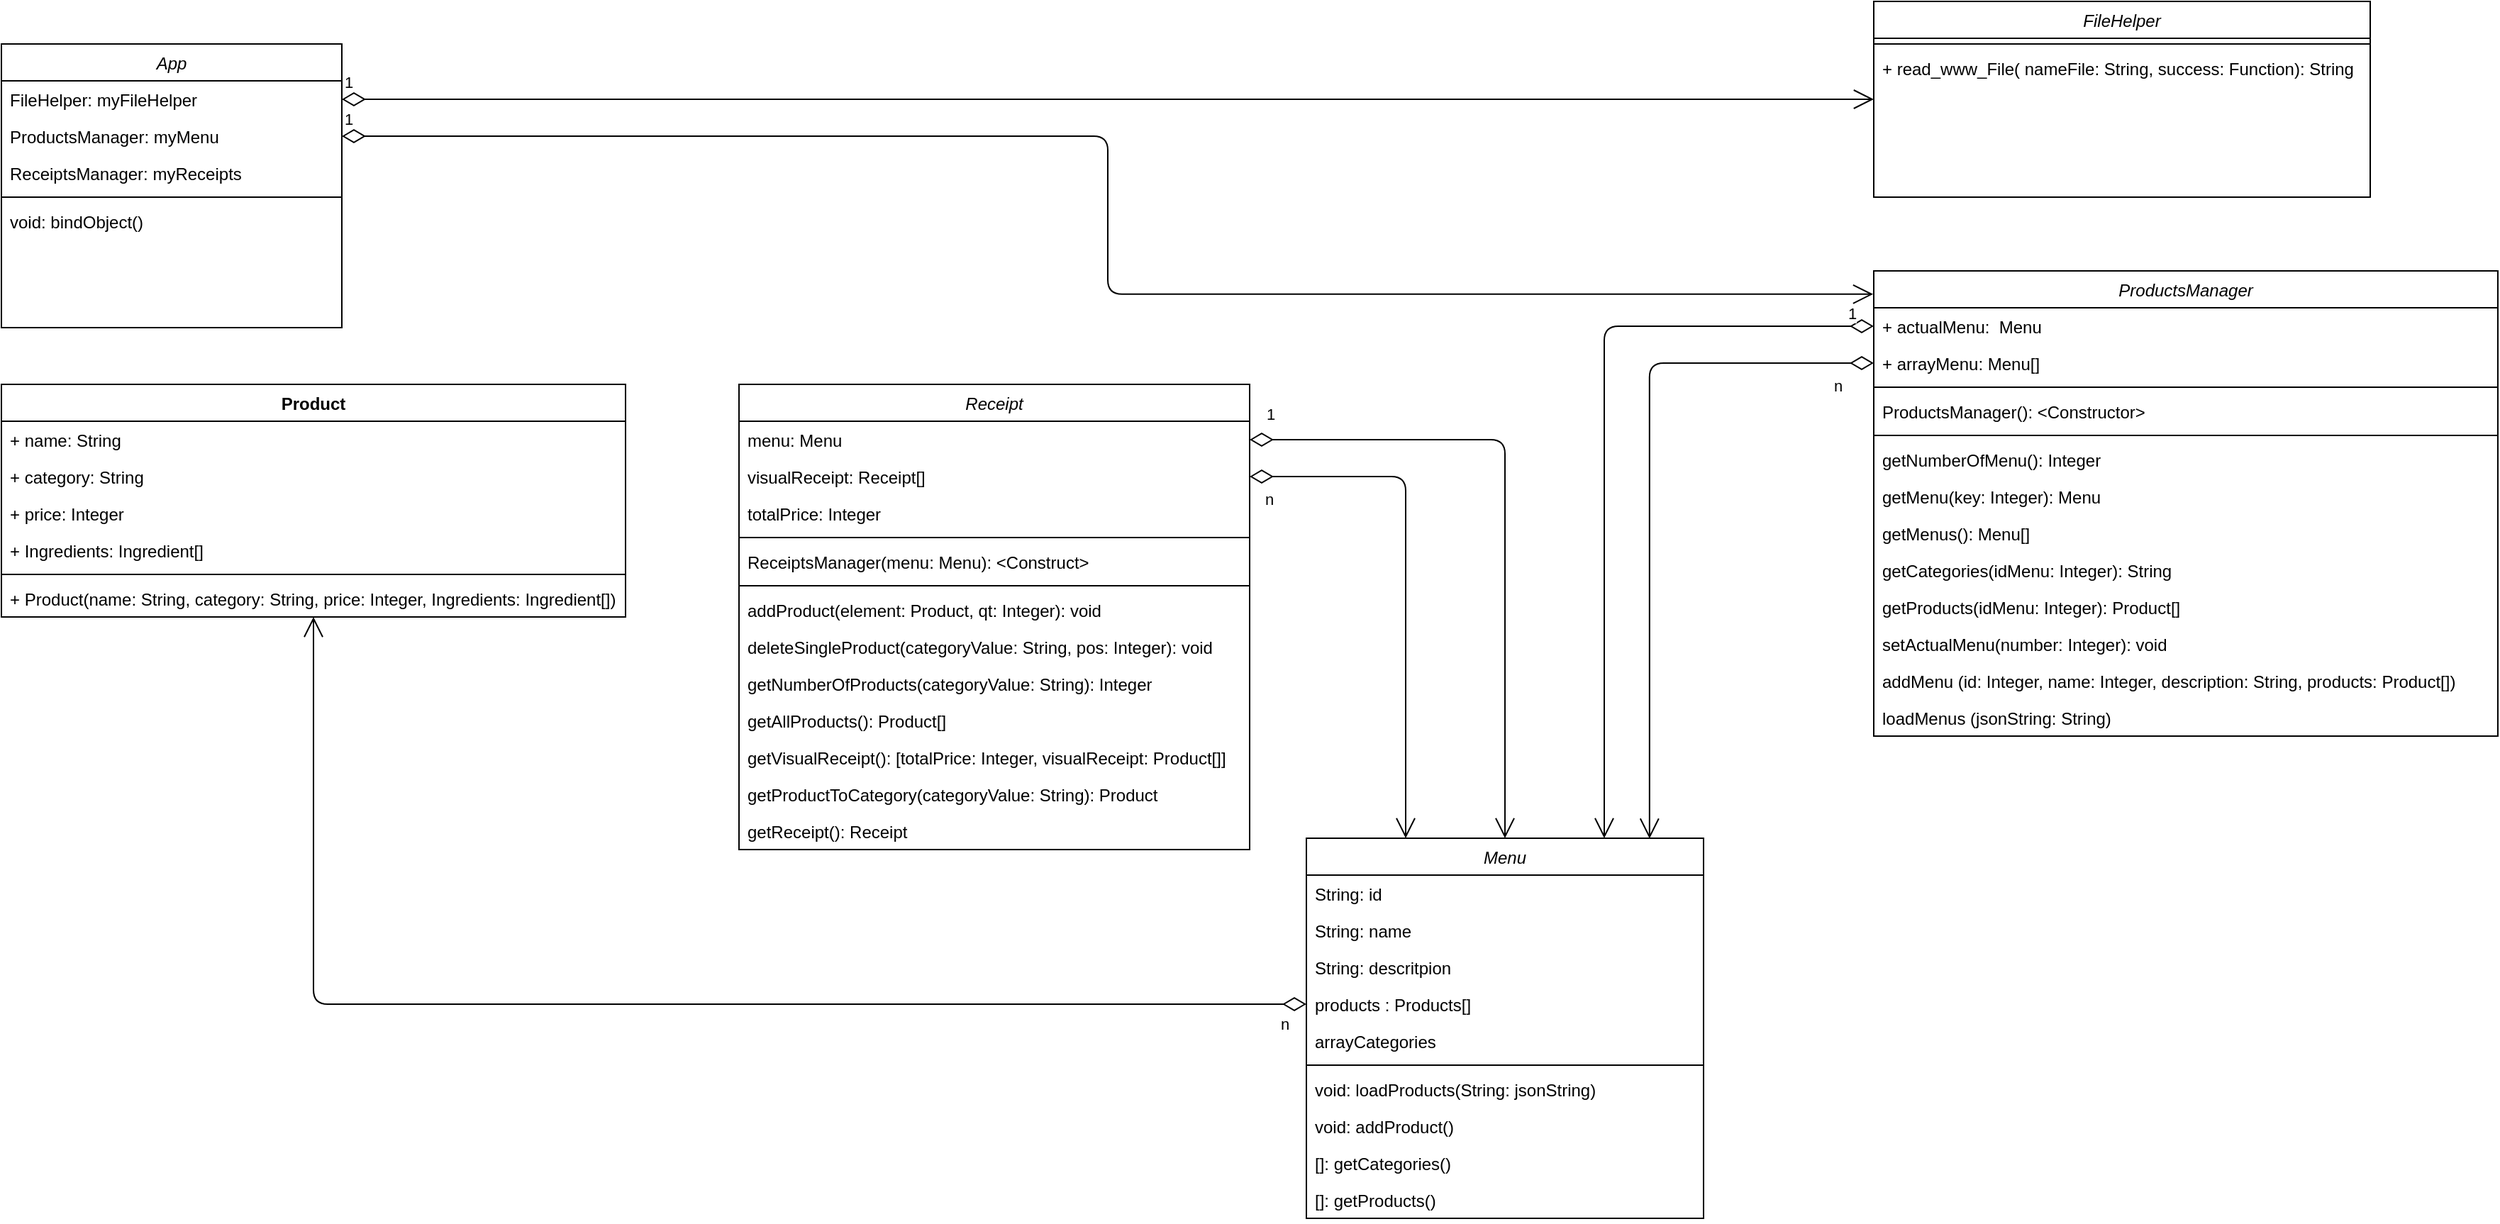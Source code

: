 <mxfile version="15.2.7" type="device" pages="2"><diagram id="C5RBs43oDa-KdzZeNtuy" name="Page-1"><mxGraphModel dx="1278" dy="607" grid="1" gridSize="10" guides="1" tooltips="1" connect="1" arrows="1" fold="1" page="1" pageScale="1" pageWidth="827" pageHeight="1169" math="0" shadow="0"><root><mxCell id="WIyWlLk6GJQsqaUBKTNV-0"/><mxCell id="WIyWlLk6GJQsqaUBKTNV-1" parent="WIyWlLk6GJQsqaUBKTNV-0"/><mxCell id="CgJAhEJAUpppCCOvkmKy-0" value="App&#10;" style="swimlane;fontStyle=2;align=center;verticalAlign=top;childLayout=stackLayout;horizontal=1;startSize=26;horizontalStack=0;resizeParent=1;resizeLast=0;collapsible=1;marginBottom=0;rounded=0;shadow=0;strokeWidth=1;" vertex="1" parent="WIyWlLk6GJQsqaUBKTNV-1"><mxGeometry x="120" y="40" width="240" height="200" as="geometry"><mxRectangle x="230" y="140" width="160" height="26" as="alternateBounds"/></mxGeometry></mxCell><mxCell id="CgJAhEJAUpppCCOvkmKy-1" value="FileHelper: myFileHelper" style="text;align=left;verticalAlign=top;spacingLeft=4;spacingRight=4;overflow=hidden;rotatable=0;points=[[0,0.5],[1,0.5]];portConstraint=eastwest;" vertex="1" parent="CgJAhEJAUpppCCOvkmKy-0"><mxGeometry y="26" width="240" height="26" as="geometry"/></mxCell><mxCell id="CgJAhEJAUpppCCOvkmKy-2" value="ProductsManager: myMenu" style="text;align=left;verticalAlign=top;spacingLeft=4;spacingRight=4;overflow=hidden;rotatable=0;points=[[0,0.5],[1,0.5]];portConstraint=eastwest;rounded=0;shadow=0;html=0;" vertex="1" parent="CgJAhEJAUpppCCOvkmKy-0"><mxGeometry y="52" width="240" height="26" as="geometry"/></mxCell><mxCell id="CgJAhEJAUpppCCOvkmKy-3" value="ReceiptsManager: myReceipts" style="text;align=left;verticalAlign=top;spacingLeft=4;spacingRight=4;overflow=hidden;rotatable=0;points=[[0,0.5],[1,0.5]];portConstraint=eastwest;rounded=0;shadow=0;html=0;" vertex="1" parent="CgJAhEJAUpppCCOvkmKy-0"><mxGeometry y="78" width="240" height="26" as="geometry"/></mxCell><mxCell id="CgJAhEJAUpppCCOvkmKy-4" value="" style="line;html=1;strokeWidth=1;align=left;verticalAlign=middle;spacingTop=-1;spacingLeft=3;spacingRight=3;rotatable=0;labelPosition=right;points=[];portConstraint=eastwest;" vertex="1" parent="CgJAhEJAUpppCCOvkmKy-0"><mxGeometry y="104" width="240" height="8" as="geometry"/></mxCell><mxCell id="CgJAhEJAUpppCCOvkmKy-5" value="void: bindObject()" style="text;align=left;verticalAlign=top;spacingLeft=4;spacingRight=4;overflow=hidden;rotatable=0;points=[[0,0.5],[1,0.5]];portConstraint=eastwest;" vertex="1" parent="CgJAhEJAUpppCCOvkmKy-0"><mxGeometry y="112" width="240" height="26" as="geometry"/></mxCell><mxCell id="CgJAhEJAUpppCCOvkmKy-6" value="FileHelper&#10;" style="swimlane;fontStyle=2;align=center;verticalAlign=top;childLayout=stackLayout;horizontal=1;startSize=26;horizontalStack=0;resizeParent=1;resizeLast=0;collapsible=1;marginBottom=0;rounded=0;shadow=0;strokeWidth=1;" vertex="1" parent="WIyWlLk6GJQsqaUBKTNV-1"><mxGeometry x="1440" y="10" width="350" height="138" as="geometry"><mxRectangle x="230" y="140" width="160" height="26" as="alternateBounds"/></mxGeometry></mxCell><mxCell id="CgJAhEJAUpppCCOvkmKy-10" value="" style="line;html=1;strokeWidth=1;align=left;verticalAlign=middle;spacingTop=-1;spacingLeft=3;spacingRight=3;rotatable=0;labelPosition=right;points=[];portConstraint=eastwest;" vertex="1" parent="CgJAhEJAUpppCCOvkmKy-6"><mxGeometry y="26" width="350" height="8" as="geometry"/></mxCell><mxCell id="CgJAhEJAUpppCCOvkmKy-11" value="+ read_www_File( nameFile: String, success: Function): String" style="text;align=left;verticalAlign=top;spacingLeft=4;spacingRight=4;overflow=hidden;rotatable=0;points=[[0,0.5],[1,0.5]];portConstraint=eastwest;" vertex="1" parent="CgJAhEJAUpppCCOvkmKy-6"><mxGeometry y="34" width="350" height="26" as="geometry"/></mxCell><mxCell id="rTN6zuJJBPbECpCmHU01-0" value="ProductsManager" style="swimlane;fontStyle=2;align=center;verticalAlign=top;childLayout=stackLayout;horizontal=1;startSize=26;horizontalStack=0;resizeParent=1;resizeLast=0;collapsible=1;marginBottom=0;rounded=0;shadow=0;strokeWidth=1;" vertex="1" parent="WIyWlLk6GJQsqaUBKTNV-1"><mxGeometry x="1440" y="200" width="440" height="328" as="geometry"><mxRectangle x="230" y="140" width="160" height="26" as="alternateBounds"/></mxGeometry></mxCell><mxCell id="rTN6zuJJBPbECpCmHU01-1" value="+ actualMenu:  Menu" style="text;align=left;verticalAlign=top;spacingLeft=4;spacingRight=4;overflow=hidden;rotatable=0;points=[[0,0.5],[1,0.5]];portConstraint=eastwest;" vertex="1" parent="rTN6zuJJBPbECpCmHU01-0"><mxGeometry y="26" width="440" height="26" as="geometry"/></mxCell><mxCell id="rTN6zuJJBPbECpCmHU01-3" value="+ arrayMenu: Menu[]" style="text;align=left;verticalAlign=top;spacingLeft=4;spacingRight=4;overflow=hidden;rotatable=0;points=[[0,0.5],[1,0.5]];portConstraint=eastwest;rounded=0;shadow=0;html=0;" vertex="1" parent="rTN6zuJJBPbECpCmHU01-0"><mxGeometry y="52" width="440" height="26" as="geometry"/></mxCell><mxCell id="rTN6zuJJBPbECpCmHU01-4" value="" style="line;html=1;strokeWidth=1;align=left;verticalAlign=middle;spacingTop=-1;spacingLeft=3;spacingRight=3;rotatable=0;labelPosition=right;points=[];portConstraint=eastwest;" vertex="1" parent="rTN6zuJJBPbECpCmHU01-0"><mxGeometry y="78" width="440" height="8" as="geometry"/></mxCell><mxCell id="rTN6zuJJBPbECpCmHU01-5" value="ProductsManager(): &lt;Constructor&gt;" style="text;align=left;verticalAlign=top;spacingLeft=4;spacingRight=4;overflow=hidden;rotatable=0;points=[[0,0.5],[1,0.5]];portConstraint=eastwest;" vertex="1" parent="rTN6zuJJBPbECpCmHU01-0"><mxGeometry y="86" width="440" height="26" as="geometry"/></mxCell><mxCell id="LhvD0zvaGQWSKJg9Kk0V-40" value="" style="line;html=1;strokeWidth=1;align=left;verticalAlign=middle;spacingTop=-1;spacingLeft=3;spacingRight=3;rotatable=0;labelPosition=right;points=[];portConstraint=eastwest;" vertex="1" parent="rTN6zuJJBPbECpCmHU01-0"><mxGeometry y="112" width="440" height="8" as="geometry"/></mxCell><mxCell id="LhvD0zvaGQWSKJg9Kk0V-39" value="getNumberOfMenu(): Integer" style="text;align=left;verticalAlign=top;spacingLeft=4;spacingRight=4;overflow=hidden;rotatable=0;points=[[0,0.5],[1,0.5]];portConstraint=eastwest;" vertex="1" parent="rTN6zuJJBPbECpCmHU01-0"><mxGeometry y="120" width="440" height="26" as="geometry"/></mxCell><mxCell id="LhvD0zvaGQWSKJg9Kk0V-41" value="getMenu(key: Integer): Menu" style="text;align=left;verticalAlign=top;spacingLeft=4;spacingRight=4;overflow=hidden;rotatable=0;points=[[0,0.5],[1,0.5]];portConstraint=eastwest;" vertex="1" parent="rTN6zuJJBPbECpCmHU01-0"><mxGeometry y="146" width="440" height="26" as="geometry"/></mxCell><mxCell id="LhvD0zvaGQWSKJg9Kk0V-44" value="getMenus(): Menu[]" style="text;align=left;verticalAlign=top;spacingLeft=4;spacingRight=4;overflow=hidden;rotatable=0;points=[[0,0.5],[1,0.5]];portConstraint=eastwest;" vertex="1" parent="rTN6zuJJBPbECpCmHU01-0"><mxGeometry y="172" width="440" height="26" as="geometry"/></mxCell><mxCell id="LhvD0zvaGQWSKJg9Kk0V-45" value="getCategories(idMenu: Integer): String" style="text;align=left;verticalAlign=top;spacingLeft=4;spacingRight=4;overflow=hidden;rotatable=0;points=[[0,0.5],[1,0.5]];portConstraint=eastwest;" vertex="1" parent="rTN6zuJJBPbECpCmHU01-0"><mxGeometry y="198" width="440" height="26" as="geometry"/></mxCell><mxCell id="LhvD0zvaGQWSKJg9Kk0V-46" value="getProducts(idMenu: Integer): Product[]" style="text;align=left;verticalAlign=top;spacingLeft=4;spacingRight=4;overflow=hidden;rotatable=0;points=[[0,0.5],[1,0.5]];portConstraint=eastwest;" vertex="1" parent="rTN6zuJJBPbECpCmHU01-0"><mxGeometry y="224" width="440" height="26" as="geometry"/></mxCell><mxCell id="LhvD0zvaGQWSKJg9Kk0V-47" value="setActualMenu(number: Integer): void" style="text;align=left;verticalAlign=top;spacingLeft=4;spacingRight=4;overflow=hidden;rotatable=0;points=[[0,0.5],[1,0.5]];portConstraint=eastwest;" vertex="1" parent="rTN6zuJJBPbECpCmHU01-0"><mxGeometry y="250" width="440" height="26" as="geometry"/></mxCell><mxCell id="LhvD0zvaGQWSKJg9Kk0V-48" value="addMenu (id: Integer, name: Integer, description: String, products: Product[])" style="text;align=left;verticalAlign=top;spacingLeft=4;spacingRight=4;overflow=hidden;rotatable=0;points=[[0,0.5],[1,0.5]];portConstraint=eastwest;" vertex="1" parent="rTN6zuJJBPbECpCmHU01-0"><mxGeometry y="276" width="440" height="26" as="geometry"/></mxCell><mxCell id="LhvD0zvaGQWSKJg9Kk0V-49" value="loadMenus (jsonString: String)" style="text;align=left;verticalAlign=top;spacingLeft=4;spacingRight=4;overflow=hidden;rotatable=0;points=[[0,0.5],[1,0.5]];portConstraint=eastwest;" vertex="1" parent="rTN6zuJJBPbECpCmHU01-0"><mxGeometry y="302" width="440" height="26" as="geometry"/></mxCell><mxCell id="rTN6zuJJBPbECpCmHU01-7" value="Receipt" style="swimlane;fontStyle=2;align=center;verticalAlign=top;childLayout=stackLayout;horizontal=1;startSize=26;horizontalStack=0;resizeParent=1;resizeLast=0;collapsible=1;marginBottom=0;rounded=0;shadow=0;strokeWidth=1;" vertex="1" parent="WIyWlLk6GJQsqaUBKTNV-1"><mxGeometry x="640" y="280" width="360" height="328" as="geometry"><mxRectangle x="230" y="140" width="160" height="26" as="alternateBounds"/></mxGeometry></mxCell><mxCell id="rTN6zuJJBPbECpCmHU01-8" value="menu: Menu" style="text;align=left;verticalAlign=top;spacingLeft=4;spacingRight=4;overflow=hidden;rotatable=0;points=[[0,0.5],[1,0.5]];portConstraint=eastwest;" vertex="1" parent="rTN6zuJJBPbECpCmHU01-7"><mxGeometry y="26" width="360" height="26" as="geometry"/></mxCell><mxCell id="rTN6zuJJBPbECpCmHU01-9" value="visualReceipt: Receipt[]" style="text;align=left;verticalAlign=top;spacingLeft=4;spacingRight=4;overflow=hidden;rotatable=0;points=[[0,0.5],[1,0.5]];portConstraint=eastwest;rounded=0;shadow=0;html=0;" vertex="1" parent="rTN6zuJJBPbECpCmHU01-7"><mxGeometry y="52" width="360" height="26" as="geometry"/></mxCell><mxCell id="rTN6zuJJBPbECpCmHU01-10" value="totalPrice: Integer" style="text;align=left;verticalAlign=top;spacingLeft=4;spacingRight=4;overflow=hidden;rotatable=0;points=[[0,0.5],[1,0.5]];portConstraint=eastwest;rounded=0;shadow=0;html=0;" vertex="1" parent="rTN6zuJJBPbECpCmHU01-7"><mxGeometry y="78" width="360" height="26" as="geometry"/></mxCell><mxCell id="rTN6zuJJBPbECpCmHU01-11" value="" style="line;html=1;strokeWidth=1;align=left;verticalAlign=middle;spacingTop=-1;spacingLeft=3;spacingRight=3;rotatable=0;labelPosition=right;points=[];portConstraint=eastwest;" vertex="1" parent="rTN6zuJJBPbECpCmHU01-7"><mxGeometry y="104" width="360" height="8" as="geometry"/></mxCell><mxCell id="LhvD0zvaGQWSKJg9Kk0V-53" value="ReceiptsManager(menu: Menu): &lt;Construct&gt;" style="text;align=left;verticalAlign=top;spacingLeft=4;spacingRight=4;overflow=hidden;rotatable=0;points=[[0,0.5],[1,0.5]];portConstraint=eastwest;" vertex="1" parent="rTN6zuJJBPbECpCmHU01-7"><mxGeometry y="112" width="360" height="26" as="geometry"/></mxCell><mxCell id="LhvD0zvaGQWSKJg9Kk0V-54" value="" style="line;html=1;strokeWidth=1;align=left;verticalAlign=middle;spacingTop=-1;spacingLeft=3;spacingRight=3;rotatable=0;labelPosition=right;points=[];portConstraint=eastwest;" vertex="1" parent="rTN6zuJJBPbECpCmHU01-7"><mxGeometry y="138" width="360" height="8" as="geometry"/></mxCell><mxCell id="rTN6zuJJBPbECpCmHU01-12" value="addProduct(element: Product, qt: Integer): void" style="text;align=left;verticalAlign=top;spacingLeft=4;spacingRight=4;overflow=hidden;rotatable=0;points=[[0,0.5],[1,0.5]];portConstraint=eastwest;" vertex="1" parent="rTN6zuJJBPbECpCmHU01-7"><mxGeometry y="146" width="360" height="26" as="geometry"/></mxCell><mxCell id="LhvD0zvaGQWSKJg9Kk0V-55" value="deleteSingleProduct(categoryValue: String, pos: Integer): void&#10;" style="text;align=left;verticalAlign=top;spacingLeft=4;spacingRight=4;overflow=hidden;rotatable=0;points=[[0,0.5],[1,0.5]];portConstraint=eastwest;" vertex="1" parent="rTN6zuJJBPbECpCmHU01-7"><mxGeometry y="172" width="360" height="26" as="geometry"/></mxCell><mxCell id="LhvD0zvaGQWSKJg9Kk0V-56" value="getNumberOfProducts(categoryValue: String): Integer" style="text;align=left;verticalAlign=top;spacingLeft=4;spacingRight=4;overflow=hidden;rotatable=0;points=[[0,0.5],[1,0.5]];portConstraint=eastwest;" vertex="1" parent="rTN6zuJJBPbECpCmHU01-7"><mxGeometry y="198" width="360" height="26" as="geometry"/></mxCell><mxCell id="LhvD0zvaGQWSKJg9Kk0V-57" value="getAllProducts(): Product[]" style="text;align=left;verticalAlign=top;spacingLeft=4;spacingRight=4;overflow=hidden;rotatable=0;points=[[0,0.5],[1,0.5]];portConstraint=eastwest;" vertex="1" parent="rTN6zuJJBPbECpCmHU01-7"><mxGeometry y="224" width="360" height="26" as="geometry"/></mxCell><mxCell id="LhvD0zvaGQWSKJg9Kk0V-58" value="getVisualReceipt(): [totalPrice: Integer, visualReceipt: Product[]]" style="text;align=left;verticalAlign=top;spacingLeft=4;spacingRight=4;overflow=hidden;rotatable=0;points=[[0,0.5],[1,0.5]];portConstraint=eastwest;" vertex="1" parent="rTN6zuJJBPbECpCmHU01-7"><mxGeometry y="250" width="360" height="26" as="geometry"/></mxCell><mxCell id="LhvD0zvaGQWSKJg9Kk0V-59" value="getProductToCategory(categoryValue: String): Product" style="text;align=left;verticalAlign=top;spacingLeft=4;spacingRight=4;overflow=hidden;rotatable=0;points=[[0,0.5],[1,0.5]];portConstraint=eastwest;" vertex="1" parent="rTN6zuJJBPbECpCmHU01-7"><mxGeometry y="276" width="360" height="26" as="geometry"/></mxCell><mxCell id="LhvD0zvaGQWSKJg9Kk0V-60" value="getReceipt(): Receipt" style="text;align=left;verticalAlign=top;spacingLeft=4;spacingRight=4;overflow=hidden;rotatable=0;points=[[0,0.5],[1,0.5]];portConstraint=eastwest;" vertex="1" parent="rTN6zuJJBPbECpCmHU01-7"><mxGeometry y="302" width="360" height="26" as="geometry"/></mxCell><mxCell id="LhvD0zvaGQWSKJg9Kk0V-3" value="Menu" style="swimlane;fontStyle=2;align=center;verticalAlign=top;childLayout=stackLayout;horizontal=1;startSize=26;horizontalStack=0;resizeParent=1;resizeLast=0;collapsible=1;marginBottom=0;rounded=0;shadow=0;strokeWidth=1;" vertex="1" parent="WIyWlLk6GJQsqaUBKTNV-1"><mxGeometry x="1040" y="600" width="280" height="268" as="geometry"><mxRectangle x="230" y="140" width="160" height="26" as="alternateBounds"/></mxGeometry></mxCell><mxCell id="LhvD0zvaGQWSKJg9Kk0V-4" value="String: id" style="text;align=left;verticalAlign=top;spacingLeft=4;spacingRight=4;overflow=hidden;rotatable=0;points=[[0,0.5],[1,0.5]];portConstraint=eastwest;" vertex="1" parent="LhvD0zvaGQWSKJg9Kk0V-3"><mxGeometry y="26" width="280" height="26" as="geometry"/></mxCell><mxCell id="LhvD0zvaGQWSKJg9Kk0V-5" value="String: name" style="text;align=left;verticalAlign=top;spacingLeft=4;spacingRight=4;overflow=hidden;rotatable=0;points=[[0,0.5],[1,0.5]];portConstraint=eastwest;rounded=0;shadow=0;html=0;" vertex="1" parent="LhvD0zvaGQWSKJg9Kk0V-3"><mxGeometry y="52" width="280" height="26" as="geometry"/></mxCell><mxCell id="LhvD0zvaGQWSKJg9Kk0V-6" value="String: descritpion" style="text;align=left;verticalAlign=top;spacingLeft=4;spacingRight=4;overflow=hidden;rotatable=0;points=[[0,0.5],[1,0.5]];portConstraint=eastwest;rounded=0;shadow=0;html=0;" vertex="1" parent="LhvD0zvaGQWSKJg9Kk0V-3"><mxGeometry y="78" width="280" height="26" as="geometry"/></mxCell><mxCell id="LhvD0zvaGQWSKJg9Kk0V-9" value="products : Products[]" style="text;align=left;verticalAlign=top;spacingLeft=4;spacingRight=4;overflow=hidden;rotatable=0;points=[[0,0.5],[1,0.5]];portConstraint=eastwest;rounded=0;shadow=0;html=0;" vertex="1" parent="LhvD0zvaGQWSKJg9Kk0V-3"><mxGeometry y="104" width="280" height="26" as="geometry"/></mxCell><mxCell id="LhvD0zvaGQWSKJg9Kk0V-10" value="arrayCategories" style="text;align=left;verticalAlign=top;spacingLeft=4;spacingRight=4;overflow=hidden;rotatable=0;points=[[0,0.5],[1,0.5]];portConstraint=eastwest;rounded=0;shadow=0;html=0;" vertex="1" parent="LhvD0zvaGQWSKJg9Kk0V-3"><mxGeometry y="130" width="280" height="26" as="geometry"/></mxCell><mxCell id="LhvD0zvaGQWSKJg9Kk0V-7" value="" style="line;html=1;strokeWidth=1;align=left;verticalAlign=middle;spacingTop=-1;spacingLeft=3;spacingRight=3;rotatable=0;labelPosition=right;points=[];portConstraint=eastwest;" vertex="1" parent="LhvD0zvaGQWSKJg9Kk0V-3"><mxGeometry y="156" width="280" height="8" as="geometry"/></mxCell><mxCell id="LhvD0zvaGQWSKJg9Kk0V-8" value="void: loadProducts(String: jsonString)" style="text;align=left;verticalAlign=top;spacingLeft=4;spacingRight=4;overflow=hidden;rotatable=0;points=[[0,0.5],[1,0.5]];portConstraint=eastwest;" vertex="1" parent="LhvD0zvaGQWSKJg9Kk0V-3"><mxGeometry y="164" width="280" height="26" as="geometry"/></mxCell><mxCell id="LhvD0zvaGQWSKJg9Kk0V-11" value="void: addProduct()" style="text;align=left;verticalAlign=top;spacingLeft=4;spacingRight=4;overflow=hidden;rotatable=0;points=[[0,0.5],[1,0.5]];portConstraint=eastwest;" vertex="1" parent="LhvD0zvaGQWSKJg9Kk0V-3"><mxGeometry y="190" width="280" height="26" as="geometry"/></mxCell><mxCell id="LhvD0zvaGQWSKJg9Kk0V-12" value="[]: getCategories()" style="text;align=left;verticalAlign=top;spacingLeft=4;spacingRight=4;overflow=hidden;rotatable=0;points=[[0,0.5],[1,0.5]];portConstraint=eastwest;" vertex="1" parent="LhvD0zvaGQWSKJg9Kk0V-3"><mxGeometry y="216" width="280" height="26" as="geometry"/></mxCell><mxCell id="LhvD0zvaGQWSKJg9Kk0V-13" value="[]: getProducts()" style="text;align=left;verticalAlign=top;spacingLeft=4;spacingRight=4;overflow=hidden;rotatable=0;points=[[0,0.5],[1,0.5]];portConstraint=eastwest;" vertex="1" parent="LhvD0zvaGQWSKJg9Kk0V-3"><mxGeometry y="242" width="280" height="26" as="geometry"/></mxCell><mxCell id="LhvD0zvaGQWSKJg9Kk0V-14" value="Product" style="swimlane;fontStyle=1;align=center;verticalAlign=top;childLayout=stackLayout;horizontal=1;startSize=26;horizontalStack=0;resizeParent=1;resizeParentMax=0;resizeLast=0;collapsible=1;marginBottom=0;" vertex="1" parent="WIyWlLk6GJQsqaUBKTNV-1"><mxGeometry x="120" y="280" width="440" height="164" as="geometry"><mxRectangle x="490" y="332" width="80" height="26" as="alternateBounds"/></mxGeometry></mxCell><mxCell id="LhvD0zvaGQWSKJg9Kk0V-21" value="+ name: String&#10;" style="text;strokeColor=none;fillColor=none;align=left;verticalAlign=top;spacingLeft=4;spacingRight=4;overflow=hidden;rotatable=0;points=[[0,0.5],[1,0.5]];portConstraint=eastwest;" vertex="1" parent="LhvD0zvaGQWSKJg9Kk0V-14"><mxGeometry y="26" width="440" height="26" as="geometry"/></mxCell><mxCell id="LhvD0zvaGQWSKJg9Kk0V-19" value="+ category: String&#10;" style="text;strokeColor=none;fillColor=none;align=left;verticalAlign=top;spacingLeft=4;spacingRight=4;overflow=hidden;rotatable=0;points=[[0,0.5],[1,0.5]];portConstraint=eastwest;" vertex="1" parent="LhvD0zvaGQWSKJg9Kk0V-14"><mxGeometry y="52" width="440" height="26" as="geometry"/></mxCell><mxCell id="LhvD0zvaGQWSKJg9Kk0V-22" value="+ price: Integer&#10;" style="text;strokeColor=none;fillColor=none;align=left;verticalAlign=top;spacingLeft=4;spacingRight=4;overflow=hidden;rotatable=0;points=[[0,0.5],[1,0.5]];portConstraint=eastwest;" vertex="1" parent="LhvD0zvaGQWSKJg9Kk0V-14"><mxGeometry y="78" width="440" height="26" as="geometry"/></mxCell><mxCell id="LhvD0zvaGQWSKJg9Kk0V-23" value="+ Ingredients: Ingredient[]&#10;" style="text;strokeColor=none;fillColor=none;align=left;verticalAlign=top;spacingLeft=4;spacingRight=4;overflow=hidden;rotatable=0;points=[[0,0.5],[1,0.5]];portConstraint=eastwest;" vertex="1" parent="LhvD0zvaGQWSKJg9Kk0V-14"><mxGeometry y="104" width="440" height="26" as="geometry"/></mxCell><mxCell id="LhvD0zvaGQWSKJg9Kk0V-36" value="" style="line;html=1;strokeWidth=1;align=left;verticalAlign=middle;spacingTop=-1;spacingLeft=3;spacingRight=3;rotatable=0;labelPosition=right;points=[];portConstraint=eastwest;" vertex="1" parent="LhvD0zvaGQWSKJg9Kk0V-14"><mxGeometry y="130" width="440" height="8" as="geometry"/></mxCell><mxCell id="LhvD0zvaGQWSKJg9Kk0V-38" value="+ Product(name: String, category: String, price: Integer, Ingredients: Ingredient[])&#10;" style="text;strokeColor=none;fillColor=none;align=left;verticalAlign=top;spacingLeft=4;spacingRight=4;overflow=hidden;rotatable=0;points=[[0,0.5],[1,0.5]];portConstraint=eastwest;" vertex="1" parent="LhvD0zvaGQWSKJg9Kk0V-14"><mxGeometry y="138" width="440" height="26" as="geometry"/></mxCell><mxCell id="LhvD0zvaGQWSKJg9Kk0V-62" value="1" style="endArrow=open;html=1;endSize=12;startArrow=diamondThin;startSize=14;startFill=0;edgeStyle=orthogonalEdgeStyle;align=left;verticalAlign=bottom;entryX=0.5;entryY=0;entryDx=0;entryDy=0;" edge="1" parent="WIyWlLk6GJQsqaUBKTNV-1" source="rTN6zuJJBPbECpCmHU01-8" target="LhvD0zvaGQWSKJg9Kk0V-3"><mxGeometry x="-0.959" y="9" relative="1" as="geometry"><mxPoint x="77" y="870" as="sourcePoint"/><mxPoint x="307" y="930" as="targetPoint"/><mxPoint as="offset"/></mxGeometry></mxCell><mxCell id="LhvD0zvaGQWSKJg9Kk0V-63" value="n" style="endArrow=open;html=1;endSize=12;startArrow=diamondThin;startSize=14;startFill=0;edgeStyle=orthogonalEdgeStyle;align=left;verticalAlign=bottom;entryX=0.25;entryY=0;entryDx=0;entryDy=0;" edge="1" parent="WIyWlLk6GJQsqaUBKTNV-1" source="rTN6zuJJBPbECpCmHU01-9" target="LhvD0zvaGQWSKJg9Kk0V-3"><mxGeometry x="-0.951" y="-25" relative="1" as="geometry"><mxPoint x="427.5" y="860" as="sourcePoint"/><mxPoint x="107.02" y="875.74" as="targetPoint"/><mxPoint as="offset"/></mxGeometry></mxCell><mxCell id="LhvD0zvaGQWSKJg9Kk0V-66" value="n" style="endArrow=open;html=1;endSize=12;startArrow=diamondThin;startSize=14;startFill=0;edgeStyle=orthogonalEdgeStyle;align=left;verticalAlign=bottom;exitX=0;exitY=0.5;exitDx=0;exitDy=0;" edge="1" parent="WIyWlLk6GJQsqaUBKTNV-1" source="LhvD0zvaGQWSKJg9Kk0V-9" target="LhvD0zvaGQWSKJg9Kk0V-14"><mxGeometry x="-0.959" y="23" relative="1" as="geometry"><mxPoint x="180" y="920" as="sourcePoint"/><mxPoint x="340" y="920" as="targetPoint"/><mxPoint as="offset"/></mxGeometry></mxCell><mxCell id="LhvD0zvaGQWSKJg9Kk0V-67" value="1" style="endArrow=open;html=1;endSize=12;startArrow=diamondThin;startSize=14;startFill=0;edgeStyle=orthogonalEdgeStyle;align=left;verticalAlign=bottom;exitX=1;exitY=0.5;exitDx=0;exitDy=0;" edge="1" parent="WIyWlLk6GJQsqaUBKTNV-1" source="CgJAhEJAUpppCCOvkmKy-1" target="CgJAhEJAUpppCCOvkmKy-6"><mxGeometry x="-1" y="3" relative="1" as="geometry"><mxPoint x="870" y="230" as="sourcePoint"/><mxPoint x="1030" y="230" as="targetPoint"/></mxGeometry></mxCell><mxCell id="LhvD0zvaGQWSKJg9Kk0V-68" value="1" style="endArrow=open;html=1;endSize=12;startArrow=diamondThin;startSize=14;startFill=0;edgeStyle=orthogonalEdgeStyle;align=left;verticalAlign=bottom;exitX=0;exitY=0.5;exitDx=0;exitDy=0;entryX=0.75;entryY=0;entryDx=0;entryDy=0;" edge="1" parent="WIyWlLk6GJQsqaUBKTNV-1" source="rTN6zuJJBPbECpCmHU01-1" target="LhvD0zvaGQWSKJg9Kk0V-3"><mxGeometry x="-0.927" relative="1" as="geometry"><mxPoint x="1220" y="420" as="sourcePoint"/><mxPoint x="1380" y="420" as="targetPoint"/><mxPoint as="offset"/></mxGeometry></mxCell><mxCell id="LhvD0zvaGQWSKJg9Kk0V-69" value="n&lt;br&gt;" style="endArrow=open;html=1;endSize=12;startArrow=diamondThin;startSize=14;startFill=0;edgeStyle=orthogonalEdgeStyle;align=left;verticalAlign=bottom;exitX=0;exitY=0.5;exitDx=0;exitDy=0;entryX=0.864;entryY=0.001;entryDx=0;entryDy=0;entryPerimeter=0;" edge="1" parent="WIyWlLk6GJQsqaUBKTNV-1" source="rTN6zuJJBPbECpCmHU01-3" target="LhvD0zvaGQWSKJg9Kk0V-3"><mxGeometry x="-0.878" y="25" relative="1" as="geometry"><mxPoint x="1450" y="249" as="sourcePoint"/><mxPoint x="1230" y="610" as="targetPoint"/><mxPoint as="offset"/></mxGeometry></mxCell><mxCell id="LhvD0zvaGQWSKJg9Kk0V-70" value="1" style="endArrow=open;html=1;endSize=12;startArrow=diamondThin;startSize=14;startFill=0;edgeStyle=orthogonalEdgeStyle;align=left;verticalAlign=bottom;exitX=1;exitY=0.5;exitDx=0;exitDy=0;entryX=-0.001;entryY=0.05;entryDx=0;entryDy=0;entryPerimeter=0;" edge="1" parent="WIyWlLk6GJQsqaUBKTNV-1" source="CgJAhEJAUpppCCOvkmKy-2" target="rTN6zuJJBPbECpCmHU01-0"><mxGeometry x="-1" y="3" relative="1" as="geometry"><mxPoint x="410" y="110" as="sourcePoint"/><mxPoint x="1190" y="180" as="targetPoint"/></mxGeometry></mxCell></root></mxGraphModel></diagram><diagram id="92xtfJM_br3gPv5InNsc" name="Examples"><mxGraphModel dx="1278" dy="607" grid="1" gridSize="10" guides="1" tooltips="1" connect="1" arrows="1" fold="1" page="1" pageScale="1" pageWidth="827" pageHeight="1169" math="0" shadow="0"><root><mxCell id="8jYL-48qawr2q2EJ3ID9-0"/><mxCell id="8jYL-48qawr2q2EJ3ID9-1" parent="8jYL-48qawr2q2EJ3ID9-0"/><mxCell id="8jYL-48qawr2q2EJ3ID9-2" value="Person" style="swimlane;fontStyle=2;align=center;verticalAlign=top;childLayout=stackLayout;horizontal=1;startSize=26;horizontalStack=0;resizeParent=1;resizeLast=0;collapsible=1;marginBottom=0;rounded=0;shadow=0;strokeWidth=1;" vertex="1" parent="8jYL-48qawr2q2EJ3ID9-1"><mxGeometry x="190" y="100" width="160" height="138" as="geometry"><mxRectangle x="230" y="140" width="160" height="26" as="alternateBounds"/></mxGeometry></mxCell><mxCell id="8jYL-48qawr2q2EJ3ID9-3" value="Name" style="text;align=left;verticalAlign=top;spacingLeft=4;spacingRight=4;overflow=hidden;rotatable=0;points=[[0,0.5],[1,0.5]];portConstraint=eastwest;" vertex="1" parent="8jYL-48qawr2q2EJ3ID9-2"><mxGeometry y="26" width="160" height="26" as="geometry"/></mxCell><mxCell id="8jYL-48qawr2q2EJ3ID9-4" value="Phone Number" style="text;align=left;verticalAlign=top;spacingLeft=4;spacingRight=4;overflow=hidden;rotatable=0;points=[[0,0.5],[1,0.5]];portConstraint=eastwest;rounded=0;shadow=0;html=0;" vertex="1" parent="8jYL-48qawr2q2EJ3ID9-2"><mxGeometry y="52" width="160" height="26" as="geometry"/></mxCell><mxCell id="8jYL-48qawr2q2EJ3ID9-5" value="Email Address" style="text;align=left;verticalAlign=top;spacingLeft=4;spacingRight=4;overflow=hidden;rotatable=0;points=[[0,0.5],[1,0.5]];portConstraint=eastwest;rounded=0;shadow=0;html=0;" vertex="1" parent="8jYL-48qawr2q2EJ3ID9-2"><mxGeometry y="78" width="160" height="26" as="geometry"/></mxCell><mxCell id="8jYL-48qawr2q2EJ3ID9-6" value="" style="line;html=1;strokeWidth=1;align=left;verticalAlign=middle;spacingTop=-1;spacingLeft=3;spacingRight=3;rotatable=0;labelPosition=right;points=[];portConstraint=eastwest;" vertex="1" parent="8jYL-48qawr2q2EJ3ID9-2"><mxGeometry y="104" width="160" height="8" as="geometry"/></mxCell><mxCell id="8jYL-48qawr2q2EJ3ID9-7" value="Purchase Parking Pass" style="text;align=left;verticalAlign=top;spacingLeft=4;spacingRight=4;overflow=hidden;rotatable=0;points=[[0,0.5],[1,0.5]];portConstraint=eastwest;" vertex="1" parent="8jYL-48qawr2q2EJ3ID9-2"><mxGeometry y="112" width="160" height="26" as="geometry"/></mxCell><mxCell id="8jYL-48qawr2q2EJ3ID9-8" value="Student" style="swimlane;fontStyle=0;align=center;verticalAlign=top;childLayout=stackLayout;horizontal=1;startSize=26;horizontalStack=0;resizeParent=1;resizeLast=0;collapsible=1;marginBottom=0;rounded=0;shadow=0;strokeWidth=1;" vertex="1" parent="8jYL-48qawr2q2EJ3ID9-1"><mxGeometry x="90" y="340" width="160" height="138" as="geometry"><mxRectangle x="130" y="380" width="160" height="26" as="alternateBounds"/></mxGeometry></mxCell><mxCell id="8jYL-48qawr2q2EJ3ID9-9" value="Student Number" style="text;align=left;verticalAlign=top;spacingLeft=4;spacingRight=4;overflow=hidden;rotatable=0;points=[[0,0.5],[1,0.5]];portConstraint=eastwest;" vertex="1" parent="8jYL-48qawr2q2EJ3ID9-8"><mxGeometry y="26" width="160" height="26" as="geometry"/></mxCell><mxCell id="8jYL-48qawr2q2EJ3ID9-10" value="Average Mark" style="text;align=left;verticalAlign=top;spacingLeft=4;spacingRight=4;overflow=hidden;rotatable=0;points=[[0,0.5],[1,0.5]];portConstraint=eastwest;rounded=0;shadow=0;html=0;" vertex="1" parent="8jYL-48qawr2q2EJ3ID9-8"><mxGeometry y="52" width="160" height="26" as="geometry"/></mxCell><mxCell id="8jYL-48qawr2q2EJ3ID9-11" value="" style="line;html=1;strokeWidth=1;align=left;verticalAlign=middle;spacingTop=-1;spacingLeft=3;spacingRight=3;rotatable=0;labelPosition=right;points=[];portConstraint=eastwest;" vertex="1" parent="8jYL-48qawr2q2EJ3ID9-8"><mxGeometry y="78" width="160" height="8" as="geometry"/></mxCell><mxCell id="8jYL-48qawr2q2EJ3ID9-12" value="Is Eligible To Enroll" style="text;align=left;verticalAlign=top;spacingLeft=4;spacingRight=4;overflow=hidden;rotatable=0;points=[[0,0.5],[1,0.5]];portConstraint=eastwest;fontStyle=4" vertex="1" parent="8jYL-48qawr2q2EJ3ID9-8"><mxGeometry y="86" width="160" height="26" as="geometry"/></mxCell><mxCell id="8jYL-48qawr2q2EJ3ID9-13" value="Get Seminars Taken" style="text;align=left;verticalAlign=top;spacingLeft=4;spacingRight=4;overflow=hidden;rotatable=0;points=[[0,0.5],[1,0.5]];portConstraint=eastwest;" vertex="1" parent="8jYL-48qawr2q2EJ3ID9-8"><mxGeometry y="112" width="160" height="26" as="geometry"/></mxCell><mxCell id="8jYL-48qawr2q2EJ3ID9-14" value="" style="endArrow=block;endSize=10;endFill=0;shadow=0;strokeWidth=1;rounded=0;edgeStyle=elbowEdgeStyle;elbow=vertical;" edge="1" parent="8jYL-48qawr2q2EJ3ID9-1" source="8jYL-48qawr2q2EJ3ID9-8" target="8jYL-48qawr2q2EJ3ID9-2"><mxGeometry width="160" relative="1" as="geometry"><mxPoint x="170" y="183" as="sourcePoint"/><mxPoint x="170" y="183" as="targetPoint"/></mxGeometry></mxCell><mxCell id="8jYL-48qawr2q2EJ3ID9-15" value="Professor" style="swimlane;fontStyle=0;align=center;verticalAlign=top;childLayout=stackLayout;horizontal=1;startSize=26;horizontalStack=0;resizeParent=1;resizeLast=0;collapsible=1;marginBottom=0;rounded=0;shadow=0;strokeWidth=1;" vertex="1" parent="8jYL-48qawr2q2EJ3ID9-1"><mxGeometry x="300" y="340" width="160" height="70" as="geometry"><mxRectangle x="340" y="380" width="170" height="26" as="alternateBounds"/></mxGeometry></mxCell><mxCell id="8jYL-48qawr2q2EJ3ID9-16" value="Salary" style="text;align=left;verticalAlign=top;spacingLeft=4;spacingRight=4;overflow=hidden;rotatable=0;points=[[0,0.5],[1,0.5]];portConstraint=eastwest;" vertex="1" parent="8jYL-48qawr2q2EJ3ID9-15"><mxGeometry y="26" width="160" height="26" as="geometry"/></mxCell><mxCell id="8jYL-48qawr2q2EJ3ID9-17" value="" style="line;html=1;strokeWidth=1;align=left;verticalAlign=middle;spacingTop=-1;spacingLeft=3;spacingRight=3;rotatable=0;labelPosition=right;points=[];portConstraint=eastwest;" vertex="1" parent="8jYL-48qawr2q2EJ3ID9-15"><mxGeometry y="52" width="160" height="8" as="geometry"/></mxCell><mxCell id="8jYL-48qawr2q2EJ3ID9-18" value="" style="endArrow=block;endSize=10;endFill=0;shadow=0;strokeWidth=1;rounded=0;edgeStyle=elbowEdgeStyle;elbow=vertical;" edge="1" parent="8jYL-48qawr2q2EJ3ID9-1" source="8jYL-48qawr2q2EJ3ID9-15" target="8jYL-48qawr2q2EJ3ID9-2"><mxGeometry width="160" relative="1" as="geometry"><mxPoint x="180" y="353" as="sourcePoint"/><mxPoint x="280" y="251" as="targetPoint"/></mxGeometry></mxCell><mxCell id="8jYL-48qawr2q2EJ3ID9-19" value="Address" style="swimlane;fontStyle=0;align=center;verticalAlign=top;childLayout=stackLayout;horizontal=1;startSize=26;horizontalStack=0;resizeParent=1;resizeLast=0;collapsible=1;marginBottom=0;rounded=0;shadow=0;strokeWidth=1;" vertex="1" parent="8jYL-48qawr2q2EJ3ID9-1"><mxGeometry x="478" y="100" width="160" height="216" as="geometry"><mxRectangle x="550" y="140" width="160" height="26" as="alternateBounds"/></mxGeometry></mxCell><mxCell id="8jYL-48qawr2q2EJ3ID9-20" value="Street" style="text;align=left;verticalAlign=top;spacingLeft=4;spacingRight=4;overflow=hidden;rotatable=0;points=[[0,0.5],[1,0.5]];portConstraint=eastwest;" vertex="1" parent="8jYL-48qawr2q2EJ3ID9-19"><mxGeometry y="26" width="160" height="26" as="geometry"/></mxCell><mxCell id="8jYL-48qawr2q2EJ3ID9-21" value="City" style="text;align=left;verticalAlign=top;spacingLeft=4;spacingRight=4;overflow=hidden;rotatable=0;points=[[0,0.5],[1,0.5]];portConstraint=eastwest;rounded=0;shadow=0;html=0;" vertex="1" parent="8jYL-48qawr2q2EJ3ID9-19"><mxGeometry y="52" width="160" height="26" as="geometry"/></mxCell><mxCell id="8jYL-48qawr2q2EJ3ID9-22" value="State" style="text;align=left;verticalAlign=top;spacingLeft=4;spacingRight=4;overflow=hidden;rotatable=0;points=[[0,0.5],[1,0.5]];portConstraint=eastwest;rounded=0;shadow=0;html=0;" vertex="1" parent="8jYL-48qawr2q2EJ3ID9-19"><mxGeometry y="78" width="160" height="26" as="geometry"/></mxCell><mxCell id="8jYL-48qawr2q2EJ3ID9-23" value="Postal Code" style="text;align=left;verticalAlign=top;spacingLeft=4;spacingRight=4;overflow=hidden;rotatable=0;points=[[0,0.5],[1,0.5]];portConstraint=eastwest;rounded=0;shadow=0;html=0;" vertex="1" parent="8jYL-48qawr2q2EJ3ID9-19"><mxGeometry y="104" width="160" height="26" as="geometry"/></mxCell><mxCell id="8jYL-48qawr2q2EJ3ID9-24" value="Country" style="text;align=left;verticalAlign=top;spacingLeft=4;spacingRight=4;overflow=hidden;rotatable=0;points=[[0,0.5],[1,0.5]];portConstraint=eastwest;rounded=0;shadow=0;html=0;" vertex="1" parent="8jYL-48qawr2q2EJ3ID9-19"><mxGeometry y="130" width="160" height="26" as="geometry"/></mxCell><mxCell id="8jYL-48qawr2q2EJ3ID9-25" value="" style="line;html=1;strokeWidth=1;align=left;verticalAlign=middle;spacingTop=-1;spacingLeft=3;spacingRight=3;rotatable=0;labelPosition=right;points=[];portConstraint=eastwest;" vertex="1" parent="8jYL-48qawr2q2EJ3ID9-19"><mxGeometry y="156" width="160" height="8" as="geometry"/></mxCell><mxCell id="8jYL-48qawr2q2EJ3ID9-26" value="Validate" style="text;align=left;verticalAlign=top;spacingLeft=4;spacingRight=4;overflow=hidden;rotatable=0;points=[[0,0.5],[1,0.5]];portConstraint=eastwest;" vertex="1" parent="8jYL-48qawr2q2EJ3ID9-19"><mxGeometry y="164" width="160" height="26" as="geometry"/></mxCell><mxCell id="8jYL-48qawr2q2EJ3ID9-27" value="Output As Label" style="text;align=left;verticalAlign=top;spacingLeft=4;spacingRight=4;overflow=hidden;rotatable=0;points=[[0,0.5],[1,0.5]];portConstraint=eastwest;" vertex="1" parent="8jYL-48qawr2q2EJ3ID9-19"><mxGeometry y="190" width="160" height="26" as="geometry"/></mxCell><mxCell id="8jYL-48qawr2q2EJ3ID9-28" value="" style="endArrow=open;shadow=0;strokeWidth=1;rounded=0;endFill=1;edgeStyle=elbowEdgeStyle;elbow=vertical;" edge="1" parent="8jYL-48qawr2q2EJ3ID9-1" source="8jYL-48qawr2q2EJ3ID9-2" target="8jYL-48qawr2q2EJ3ID9-19"><mxGeometry x="0.5" y="41" relative="1" as="geometry"><mxPoint x="350" y="172" as="sourcePoint"/><mxPoint x="510" y="172" as="targetPoint"/><mxPoint x="-40" y="32" as="offset"/></mxGeometry></mxCell><mxCell id="8jYL-48qawr2q2EJ3ID9-29" value="0..1" style="resizable=0;align=left;verticalAlign=bottom;labelBackgroundColor=none;fontSize=12;" connectable="0" vertex="1" parent="8jYL-48qawr2q2EJ3ID9-28"><mxGeometry x="-1" relative="1" as="geometry"><mxPoint y="4" as="offset"/></mxGeometry></mxCell><mxCell id="8jYL-48qawr2q2EJ3ID9-30" value="1" style="resizable=0;align=right;verticalAlign=bottom;labelBackgroundColor=none;fontSize=12;" connectable="0" vertex="1" parent="8jYL-48qawr2q2EJ3ID9-28"><mxGeometry x="1" relative="1" as="geometry"><mxPoint x="-7" y="4" as="offset"/></mxGeometry></mxCell><mxCell id="8jYL-48qawr2q2EJ3ID9-31" value="lives at" style="text;html=1;resizable=0;points=[];;align=center;verticalAlign=middle;labelBackgroundColor=none;rounded=0;shadow=0;strokeWidth=1;fontSize=12;" vertex="1" connectable="0" parent="8jYL-48qawr2q2EJ3ID9-28"><mxGeometry x="0.5" y="49" relative="1" as="geometry"><mxPoint x="-38" y="40" as="offset"/></mxGeometry></mxCell></root></mxGraphModel></diagram></mxfile>